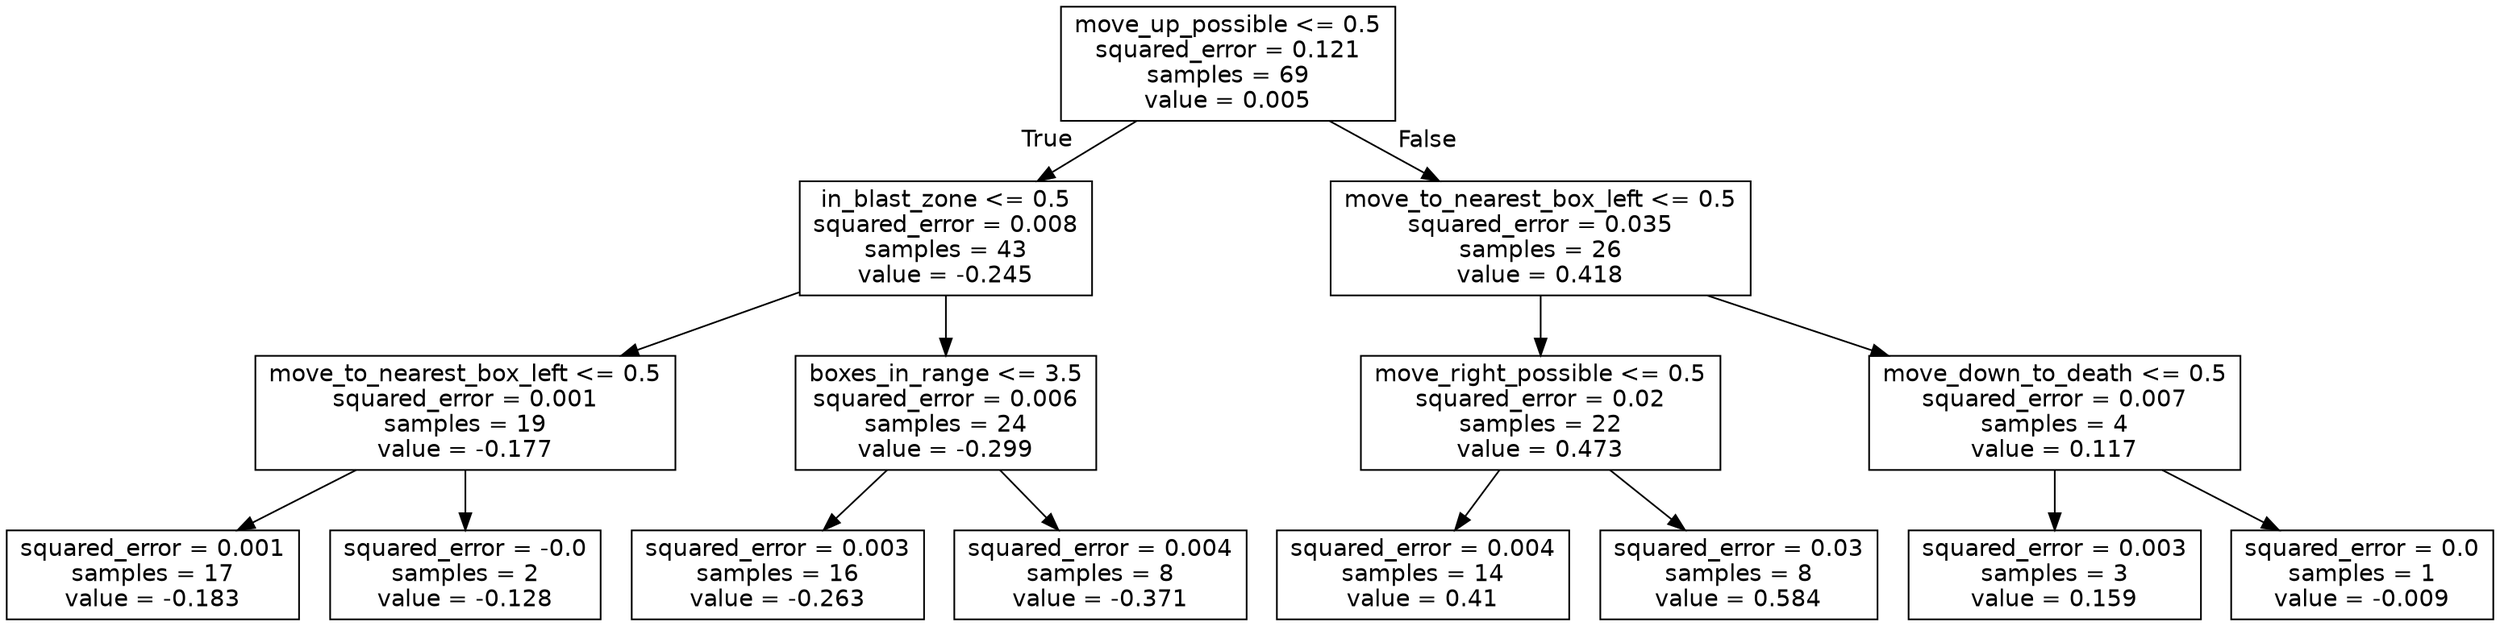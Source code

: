 digraph Tree {
node [shape=box, fontname="helvetica"] ;
edge [fontname="helvetica"] ;
0 [label="move_up_possible <= 0.5\nsquared_error = 0.121\nsamples = 69\nvalue = 0.005"] ;
1 [label="in_blast_zone <= 0.5\nsquared_error = 0.008\nsamples = 43\nvalue = -0.245"] ;
0 -> 1 [labeldistance=2.5, labelangle=45, headlabel="True"] ;
2 [label="move_to_nearest_box_left <= 0.5\nsquared_error = 0.001\nsamples = 19\nvalue = -0.177"] ;
1 -> 2 ;
3 [label="squared_error = 0.001\nsamples = 17\nvalue = -0.183"] ;
2 -> 3 ;
4 [label="squared_error = -0.0\nsamples = 2\nvalue = -0.128"] ;
2 -> 4 ;
5 [label="boxes_in_range <= 3.5\nsquared_error = 0.006\nsamples = 24\nvalue = -0.299"] ;
1 -> 5 ;
6 [label="squared_error = 0.003\nsamples = 16\nvalue = -0.263"] ;
5 -> 6 ;
7 [label="squared_error = 0.004\nsamples = 8\nvalue = -0.371"] ;
5 -> 7 ;
8 [label="move_to_nearest_box_left <= 0.5\nsquared_error = 0.035\nsamples = 26\nvalue = 0.418"] ;
0 -> 8 [labeldistance=2.5, labelangle=-45, headlabel="False"] ;
9 [label="move_right_possible <= 0.5\nsquared_error = 0.02\nsamples = 22\nvalue = 0.473"] ;
8 -> 9 ;
10 [label="squared_error = 0.004\nsamples = 14\nvalue = 0.41"] ;
9 -> 10 ;
11 [label="squared_error = 0.03\nsamples = 8\nvalue = 0.584"] ;
9 -> 11 ;
12 [label="move_down_to_death <= 0.5\nsquared_error = 0.007\nsamples = 4\nvalue = 0.117"] ;
8 -> 12 ;
13 [label="squared_error = 0.003\nsamples = 3\nvalue = 0.159"] ;
12 -> 13 ;
14 [label="squared_error = 0.0\nsamples = 1\nvalue = -0.009"] ;
12 -> 14 ;
}